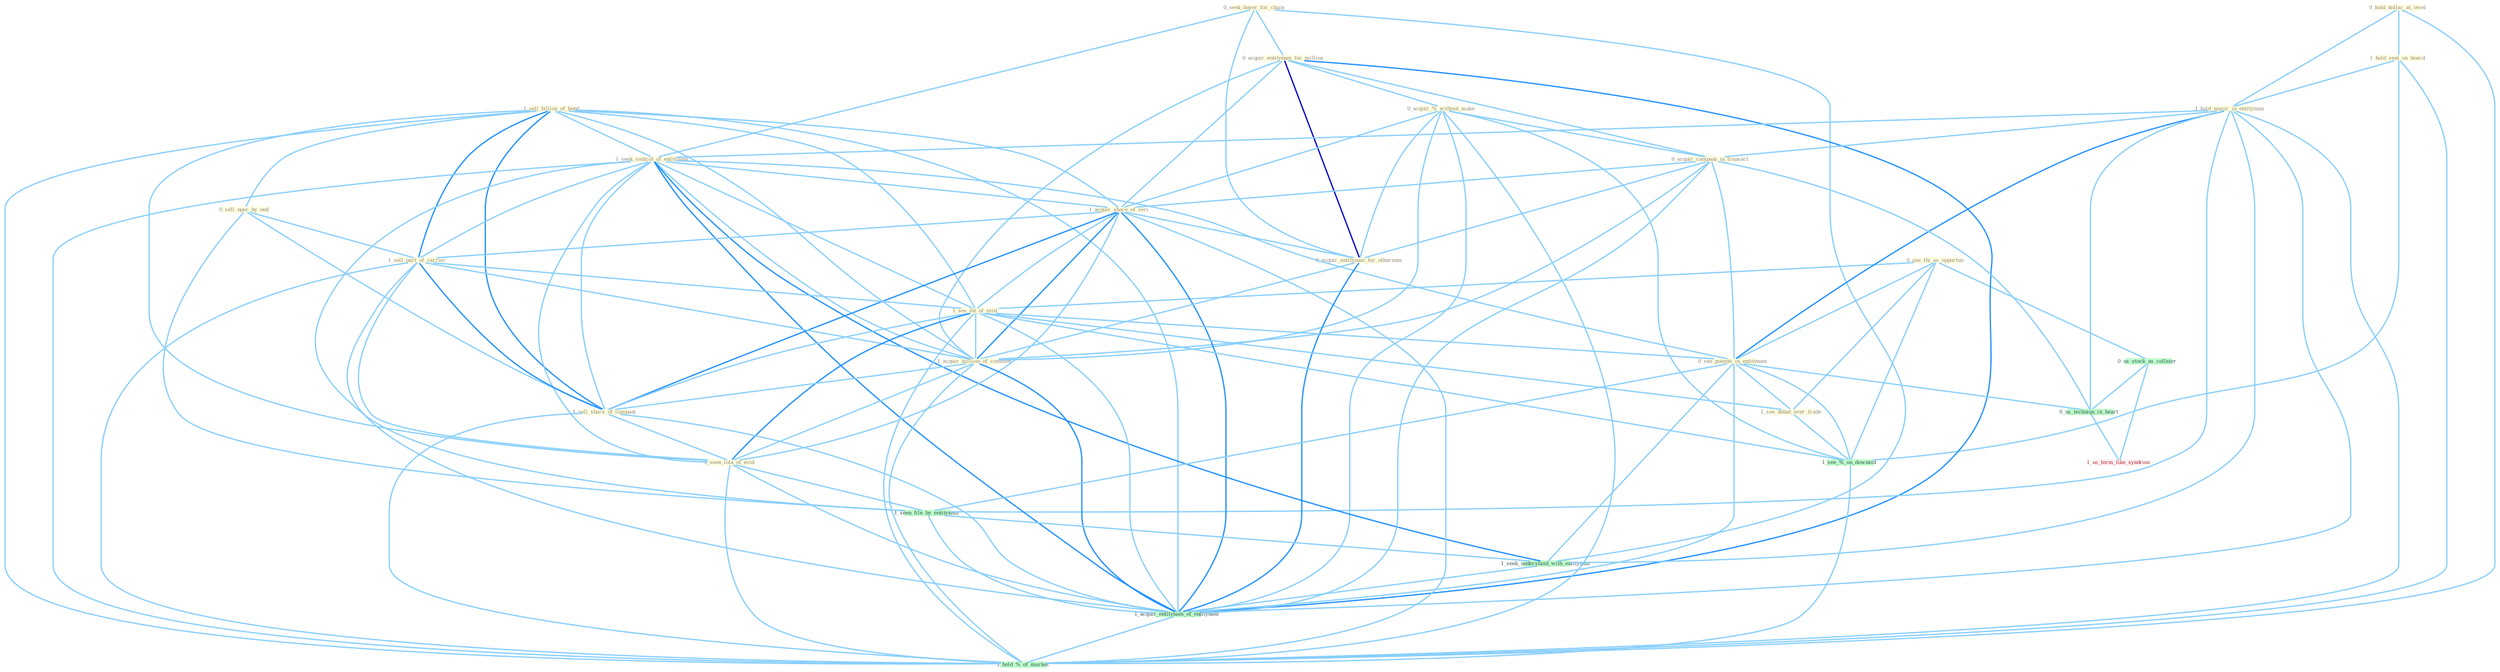 Graph G{ 
    node
    [shape=polygon,style=filled,width=.5,height=.06,color="#BDFCC9",fixedsize=true,fontsize=4,
    fontcolor="#2f4f4f"];
    {node
    [color="#ffffe0", fontcolor="#8b7d6b"] "0_hold_dollar_at_level " "1_hold_seat_on_board " "0_see_thi_as_opportun " "0_seek_buyer_for_chain " "0_acquir_entitynam_for_million " "0_acquir_%_without_make " "1_sell_billion_of_bond " "1_hold_major_in_entitynam " "1_seek_control_of_entitynam " "0_acquir_compani_in_transact " "1_acquir_share_of_seri " "0_sell_oper_by_end " "1_sell_part_of_carrier " "0_acquir_entitynam_for_othernum " "1_see_lot_of_evid " "1_acquir_million_of_common " "0_see_potenti_in_entitynam " "1_sell_share_of_compani " "1_see_debat_over_trade " "1_seen_iota_of_evid "}
{node [color="#fff0f5", fontcolor="#b22222"] "1_us_term_like_syndrom "}
edge [color="#B0E2FF"];

	"0_hold_dollar_at_level " -- "1_hold_seat_on_board " [w="1", color="#87cefa" ];
	"0_hold_dollar_at_level " -- "1_hold_major_in_entitynam " [w="1", color="#87cefa" ];
	"0_hold_dollar_at_level " -- "1_hold_%_of_market " [w="1", color="#87cefa" ];
	"1_hold_seat_on_board " -- "1_hold_major_in_entitynam " [w="1", color="#87cefa" ];
	"1_hold_seat_on_board " -- "1_see_%_on_downsid " [w="1", color="#87cefa" ];
	"1_hold_seat_on_board " -- "1_hold_%_of_market " [w="1", color="#87cefa" ];
	"0_see_thi_as_opportun " -- "1_see_lot_of_evid " [w="1", color="#87cefa" ];
	"0_see_thi_as_opportun " -- "0_see_potenti_in_entitynam " [w="1", color="#87cefa" ];
	"0_see_thi_as_opportun " -- "1_see_debat_over_trade " [w="1", color="#87cefa" ];
	"0_see_thi_as_opportun " -- "0_us_stock_as_collater " [w="1", color="#87cefa" ];
	"0_see_thi_as_opportun " -- "1_see_%_on_downsid " [w="1", color="#87cefa" ];
	"0_seek_buyer_for_chain " -- "0_acquir_entitynam_for_million " [w="1", color="#87cefa" ];
	"0_seek_buyer_for_chain " -- "1_seek_control_of_entitynam " [w="1", color="#87cefa" ];
	"0_seek_buyer_for_chain " -- "0_acquir_entitynam_for_othernum " [w="1", color="#87cefa" ];
	"0_seek_buyer_for_chain " -- "1_seek_understand_with_entitynam " [w="1", color="#87cefa" ];
	"0_acquir_entitynam_for_million " -- "0_acquir_%_without_make " [w="1", color="#87cefa" ];
	"0_acquir_entitynam_for_million " -- "0_acquir_compani_in_transact " [w="1", color="#87cefa" ];
	"0_acquir_entitynam_for_million " -- "1_acquir_share_of_seri " [w="1", color="#87cefa" ];
	"0_acquir_entitynam_for_million " -- "0_acquir_entitynam_for_othernum " [w="3", color="#0000cd" , len=0.6];
	"0_acquir_entitynam_for_million " -- "1_acquir_million_of_common " [w="1", color="#87cefa" ];
	"0_acquir_entitynam_for_million " -- "1_acquir_entitynam_of_entitynam " [w="2", color="#1e90ff" , len=0.8];
	"0_acquir_%_without_make " -- "0_acquir_compani_in_transact " [w="1", color="#87cefa" ];
	"0_acquir_%_without_make " -- "1_acquir_share_of_seri " [w="1", color="#87cefa" ];
	"0_acquir_%_without_make " -- "0_acquir_entitynam_for_othernum " [w="1", color="#87cefa" ];
	"0_acquir_%_without_make " -- "1_acquir_million_of_common " [w="1", color="#87cefa" ];
	"0_acquir_%_without_make " -- "1_acquir_entitynam_of_entitynam " [w="1", color="#87cefa" ];
	"0_acquir_%_without_make " -- "1_see_%_on_downsid " [w="1", color="#87cefa" ];
	"0_acquir_%_without_make " -- "1_hold_%_of_market " [w="1", color="#87cefa" ];
	"1_sell_billion_of_bond " -- "1_seek_control_of_entitynam " [w="1", color="#87cefa" ];
	"1_sell_billion_of_bond " -- "1_acquir_share_of_seri " [w="1", color="#87cefa" ];
	"1_sell_billion_of_bond " -- "0_sell_oper_by_end " [w="1", color="#87cefa" ];
	"1_sell_billion_of_bond " -- "1_sell_part_of_carrier " [w="2", color="#1e90ff" , len=0.8];
	"1_sell_billion_of_bond " -- "1_see_lot_of_evid " [w="1", color="#87cefa" ];
	"1_sell_billion_of_bond " -- "1_acquir_million_of_common " [w="1", color="#87cefa" ];
	"1_sell_billion_of_bond " -- "1_sell_share_of_compani " [w="2", color="#1e90ff" , len=0.8];
	"1_sell_billion_of_bond " -- "1_seen_iota_of_evid " [w="1", color="#87cefa" ];
	"1_sell_billion_of_bond " -- "1_acquir_entitynam_of_entitynam " [w="1", color="#87cefa" ];
	"1_sell_billion_of_bond " -- "1_hold_%_of_market " [w="1", color="#87cefa" ];
	"1_hold_major_in_entitynam " -- "1_seek_control_of_entitynam " [w="1", color="#87cefa" ];
	"1_hold_major_in_entitynam " -- "0_acquir_compani_in_transact " [w="1", color="#87cefa" ];
	"1_hold_major_in_entitynam " -- "0_see_potenti_in_entitynam " [w="2", color="#1e90ff" , len=0.8];
	"1_hold_major_in_entitynam " -- "1_seen_file_by_entitynam " [w="1", color="#87cefa" ];
	"1_hold_major_in_entitynam " -- "1_seek_understand_with_entitynam " [w="1", color="#87cefa" ];
	"1_hold_major_in_entitynam " -- "1_acquir_entitynam_of_entitynam " [w="1", color="#87cefa" ];
	"1_hold_major_in_entitynam " -- "0_us_techniqu_in_heart " [w="1", color="#87cefa" ];
	"1_hold_major_in_entitynam " -- "1_hold_%_of_market " [w="1", color="#87cefa" ];
	"1_seek_control_of_entitynam " -- "1_acquir_share_of_seri " [w="1", color="#87cefa" ];
	"1_seek_control_of_entitynam " -- "1_sell_part_of_carrier " [w="1", color="#87cefa" ];
	"1_seek_control_of_entitynam " -- "1_see_lot_of_evid " [w="1", color="#87cefa" ];
	"1_seek_control_of_entitynam " -- "1_acquir_million_of_common " [w="1", color="#87cefa" ];
	"1_seek_control_of_entitynam " -- "0_see_potenti_in_entitynam " [w="1", color="#87cefa" ];
	"1_seek_control_of_entitynam " -- "1_sell_share_of_compani " [w="1", color="#87cefa" ];
	"1_seek_control_of_entitynam " -- "1_seen_iota_of_evid " [w="1", color="#87cefa" ];
	"1_seek_control_of_entitynam " -- "1_seen_file_by_entitynam " [w="1", color="#87cefa" ];
	"1_seek_control_of_entitynam " -- "1_seek_understand_with_entitynam " [w="2", color="#1e90ff" , len=0.8];
	"1_seek_control_of_entitynam " -- "1_acquir_entitynam_of_entitynam " [w="2", color="#1e90ff" , len=0.8];
	"1_seek_control_of_entitynam " -- "1_hold_%_of_market " [w="1", color="#87cefa" ];
	"0_acquir_compani_in_transact " -- "1_acquir_share_of_seri " [w="1", color="#87cefa" ];
	"0_acquir_compani_in_transact " -- "0_acquir_entitynam_for_othernum " [w="1", color="#87cefa" ];
	"0_acquir_compani_in_transact " -- "1_acquir_million_of_common " [w="1", color="#87cefa" ];
	"0_acquir_compani_in_transact " -- "0_see_potenti_in_entitynam " [w="1", color="#87cefa" ];
	"0_acquir_compani_in_transact " -- "1_acquir_entitynam_of_entitynam " [w="1", color="#87cefa" ];
	"0_acquir_compani_in_transact " -- "0_us_techniqu_in_heart " [w="1", color="#87cefa" ];
	"1_acquir_share_of_seri " -- "1_sell_part_of_carrier " [w="1", color="#87cefa" ];
	"1_acquir_share_of_seri " -- "0_acquir_entitynam_for_othernum " [w="1", color="#87cefa" ];
	"1_acquir_share_of_seri " -- "1_see_lot_of_evid " [w="1", color="#87cefa" ];
	"1_acquir_share_of_seri " -- "1_acquir_million_of_common " [w="2", color="#1e90ff" , len=0.8];
	"1_acquir_share_of_seri " -- "1_sell_share_of_compani " [w="2", color="#1e90ff" , len=0.8];
	"1_acquir_share_of_seri " -- "1_seen_iota_of_evid " [w="1", color="#87cefa" ];
	"1_acquir_share_of_seri " -- "1_acquir_entitynam_of_entitynam " [w="2", color="#1e90ff" , len=0.8];
	"1_acquir_share_of_seri " -- "1_hold_%_of_market " [w="1", color="#87cefa" ];
	"0_sell_oper_by_end " -- "1_sell_part_of_carrier " [w="1", color="#87cefa" ];
	"0_sell_oper_by_end " -- "1_sell_share_of_compani " [w="1", color="#87cefa" ];
	"0_sell_oper_by_end " -- "1_seen_file_by_entitynam " [w="1", color="#87cefa" ];
	"1_sell_part_of_carrier " -- "1_see_lot_of_evid " [w="1", color="#87cefa" ];
	"1_sell_part_of_carrier " -- "1_acquir_million_of_common " [w="1", color="#87cefa" ];
	"1_sell_part_of_carrier " -- "1_sell_share_of_compani " [w="2", color="#1e90ff" , len=0.8];
	"1_sell_part_of_carrier " -- "1_seen_iota_of_evid " [w="1", color="#87cefa" ];
	"1_sell_part_of_carrier " -- "1_acquir_entitynam_of_entitynam " [w="1", color="#87cefa" ];
	"1_sell_part_of_carrier " -- "1_hold_%_of_market " [w="1", color="#87cefa" ];
	"0_acquir_entitynam_for_othernum " -- "1_acquir_million_of_common " [w="1", color="#87cefa" ];
	"0_acquir_entitynam_for_othernum " -- "1_acquir_entitynam_of_entitynam " [w="2", color="#1e90ff" , len=0.8];
	"1_see_lot_of_evid " -- "1_acquir_million_of_common " [w="1", color="#87cefa" ];
	"1_see_lot_of_evid " -- "0_see_potenti_in_entitynam " [w="1", color="#87cefa" ];
	"1_see_lot_of_evid " -- "1_sell_share_of_compani " [w="1", color="#87cefa" ];
	"1_see_lot_of_evid " -- "1_see_debat_over_trade " [w="1", color="#87cefa" ];
	"1_see_lot_of_evid " -- "1_seen_iota_of_evid " [w="2", color="#1e90ff" , len=0.8];
	"1_see_lot_of_evid " -- "1_acquir_entitynam_of_entitynam " [w="1", color="#87cefa" ];
	"1_see_lot_of_evid " -- "1_see_%_on_downsid " [w="1", color="#87cefa" ];
	"1_see_lot_of_evid " -- "1_hold_%_of_market " [w="1", color="#87cefa" ];
	"1_acquir_million_of_common " -- "1_sell_share_of_compani " [w="1", color="#87cefa" ];
	"1_acquir_million_of_common " -- "1_seen_iota_of_evid " [w="1", color="#87cefa" ];
	"1_acquir_million_of_common " -- "1_acquir_entitynam_of_entitynam " [w="2", color="#1e90ff" , len=0.8];
	"1_acquir_million_of_common " -- "1_hold_%_of_market " [w="1", color="#87cefa" ];
	"0_see_potenti_in_entitynam " -- "1_see_debat_over_trade " [w="1", color="#87cefa" ];
	"0_see_potenti_in_entitynam " -- "1_seen_file_by_entitynam " [w="1", color="#87cefa" ];
	"0_see_potenti_in_entitynam " -- "1_seek_understand_with_entitynam " [w="1", color="#87cefa" ];
	"0_see_potenti_in_entitynam " -- "1_acquir_entitynam_of_entitynam " [w="1", color="#87cefa" ];
	"0_see_potenti_in_entitynam " -- "0_us_techniqu_in_heart " [w="1", color="#87cefa" ];
	"0_see_potenti_in_entitynam " -- "1_see_%_on_downsid " [w="1", color="#87cefa" ];
	"1_sell_share_of_compani " -- "1_seen_iota_of_evid " [w="1", color="#87cefa" ];
	"1_sell_share_of_compani " -- "1_acquir_entitynam_of_entitynam " [w="1", color="#87cefa" ];
	"1_sell_share_of_compani " -- "1_hold_%_of_market " [w="1", color="#87cefa" ];
	"1_see_debat_over_trade " -- "1_see_%_on_downsid " [w="1", color="#87cefa" ];
	"1_seen_iota_of_evid " -- "1_seen_file_by_entitynam " [w="1", color="#87cefa" ];
	"1_seen_iota_of_evid " -- "1_acquir_entitynam_of_entitynam " [w="1", color="#87cefa" ];
	"1_seen_iota_of_evid " -- "1_hold_%_of_market " [w="1", color="#87cefa" ];
	"1_seen_file_by_entitynam " -- "1_seek_understand_with_entitynam " [w="1", color="#87cefa" ];
	"1_seen_file_by_entitynam " -- "1_acquir_entitynam_of_entitynam " [w="1", color="#87cefa" ];
	"0_us_stock_as_collater " -- "0_us_techniqu_in_heart " [w="1", color="#87cefa" ];
	"0_us_stock_as_collater " -- "1_us_term_like_syndrom " [w="1", color="#87cefa" ];
	"1_seek_understand_with_entitynam " -- "1_acquir_entitynam_of_entitynam " [w="1", color="#87cefa" ];
	"1_acquir_entitynam_of_entitynam " -- "1_hold_%_of_market " [w="1", color="#87cefa" ];
	"0_us_techniqu_in_heart " -- "1_us_term_like_syndrom " [w="1", color="#87cefa" ];
	"1_see_%_on_downsid " -- "1_hold_%_of_market " [w="1", color="#87cefa" ];
}
